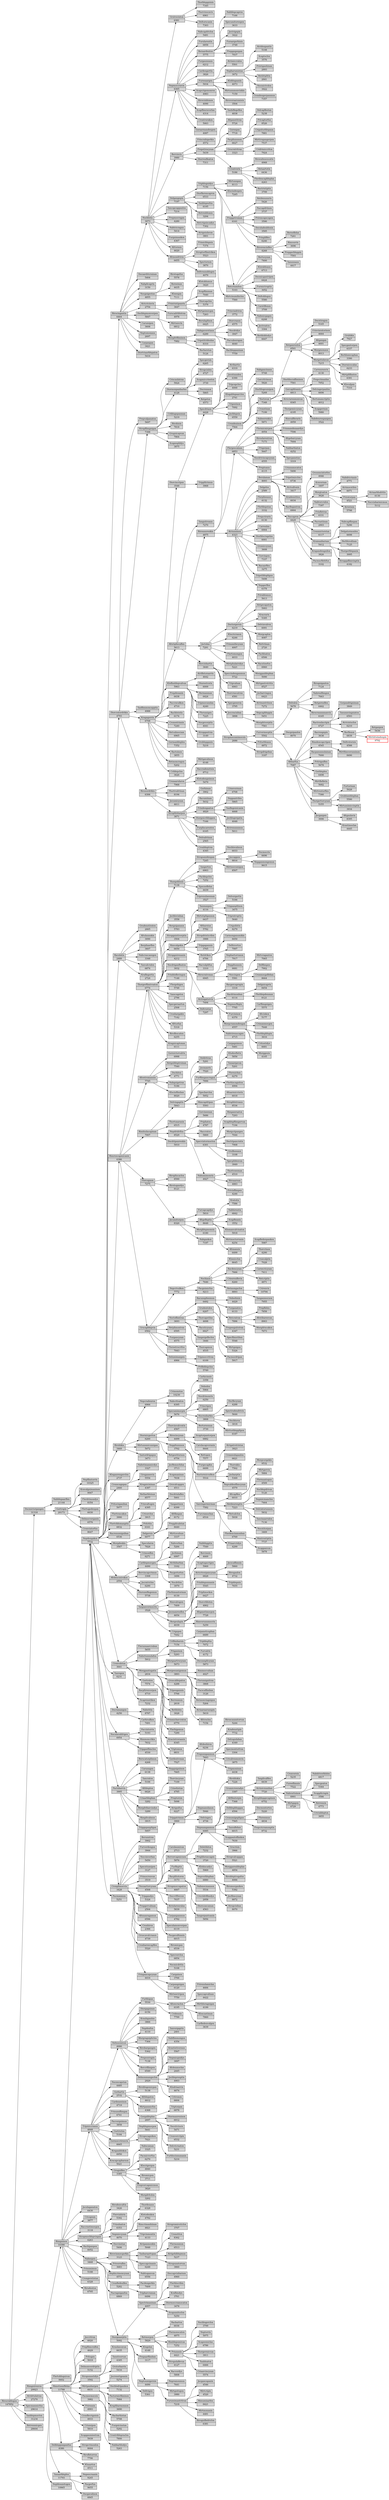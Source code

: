 digraph g { 
graph [rankdir=LR]
node [shape=record fillcolor=lightgrey style=filled]
  Birocrablogux [label="Birocrablogux|147852"]
  Docmictorgangex [label="Docmictorgangex|31318"]
  Nabblepaarflex [label="Nabblepaarflex|21144"]
  Gortropix [label="Gortropix|20173"]
  Nepflimtorrix [label="Nepflimtorrix|10325"]
  Kravalgnimaninox [label="Kravalgnimaninox|9947"]
  Flerdrimondyx [label="Flerdrimondyx|8354"]
  Flertogedenpax [label="Flertogedenpax|6030"]
  Delmocverganix [label="Delmocverganix|6576"]
  Cronvintorfux [label="Cronvintorfux|8647"]
  Rimgnirenrox [label="Rimgnirenrox|29923"]
  Rimgninox [label="Rimgninox|10390"]
  Nepdengakox [label="Nepdengakox|7732"]
  Birocingantix [label="Birocingantix|6464"]
  Nocblotix [label="Nocblotix|3073"]
  Grutrocintox [label="Grutrocintox|6381"]
  Thorblepgninix [label="Thorblepgninix|7345"]
  Thorvinscavix [label="Thorvinscavix|6961"]
  Deltorscanix [label="Deltorscanix|7303"]
  Nepmoccrarox [label="Nepmoccrarox|6365"]
  Nabcapdriclox [label="Nabcapdriclox|5481"]
  Furularentix [label="Furularentix|6858"]
  Beraardentox [label="Beraardentox|5775"]
  Nabblepcaprox [label="Nabblepcaprox|7166"]
  Specumitoreepex [label="Specumitoreepex|3633"]
  Joctrigepix [label="Joctrigepix|3422"]
  Furaargerhinix [label="Furaargerhinix|3748"]
  Prepgeganpax [label="Prepgeganpax|7937"]
  Furgaunnaux [label="Furgaunnaux|6212"]
  Cardengertix [label="Cardengertix|3826"]
  Fureeaargex [label="Fureeaargex|5934"]
  Atrimiccralox [label="Atrimiccralox|5501"]
  Nepbarumistax [label="Nepbarumistax|3072"]
  Atridenpantix [label="Atridenpantix|5108"]
  Scaptoclox [label="Scaptoclox|3576"]
  Pristiganhinax [label="Pristiganhinax|2893"]
  Retdriplitix [label="Retdriplitix|2841"]
  Nocmictrolox [label="Nocmictrolox|3922"]
  Crondengerpanmux [label="Crondengerpanmux|7357"]
  Kloblogaanix [label="Kloblogaanix|4073"]
  Mirtunnmonvinkix [label="Mirtunnmonvinkix|7159"]
  Biroveraarumisix [label="Biroveraarumisix|3504"]
  Tanhiflegeflex [label="Tanhiflegeflex|4838"]
  Scapcrigemonrox [label="Scapcrigemonrox|4983"]
  Birovinblonox [label="Birovinblonox|4090"]
  Scapflimraverlax [label="Scapflimraverlax|4314"]
  Crontrorakox [label="Crontrorakox|5063"]
  Goraarmandenpex [label="Goraarmandenpex|4087"]
  Bervinvix [label="Bervinvix|3980"]
  Frincrahigerkix [label="Frincrahigerkix|4572"]
  Prepstiracynax [label="Prepstiracynax|5439"]
  Altpanstitrax [label="Altpanstitrax|5724"]
  Goreepax [label="Goreepax|7718"]
  Pacpliunnnox [label="Pacpliunnnox|6627"]
  Delcapflestax [label="Delcapflestax|5238"]
  Pricaptorfux [label="Pricaptorfux|8526"]
  Crignitorblepaux [label="Crignitorblepaux|7881"]
  Grucratritrax [label="Grucratritrax|3323"]
  Mirttrogangerpox [label="Mirttrogangerpox|7537"]
  Cridrimiccritox [label="Cridrimiccritox|7924"]
  Crontrorix [label="Crontrorix|5186"]
  Birovalmocscatix [label="Birovalmocscatix|4968"]
  Retaartotix [label="Retaartotix|6436"]
  Flerdencapbleplax [label="Flerdencapbleplax|4263"]
  Ractristiptix [label="Ractristiptix|3799"]
  Diorrenfleatox [label="Diorrenfleatox|7311"]
  Delgangepix [label="Delgangepix|7197"]
  Tripblognidyx [label="Tripblognidyx|7156"]
  Mirtunnpax [label="Mirtunnpax|8113"]
  Klocindenpex [label="Klocindenpex|7245"]
  Prepgetromax [label="Prepgetromax|6161"]
  Retdenunnrix [label="Retdenunnrix|5426"]
  Paccapdriinox [label="Paccapdriinox|3737"]
  Prirencapscapex [label="Prirencapscapex|3590"]
  Doculadenblonix [label="Doculadenblonix|3595"]
  Frinpliflex [label="Frinpliflex|6246"]
  Birorencinflex [label="Birorencinflex|4268"]
  Bereeflelax [label="Bereeflelax|7261"]
  Rimverrix [label="Rimverrix|3696"]
  Prepgerbleppix [label="Prepgerbleppix|7593"]
  Tanunnaux [label="Tanunnaux|4417"]
  Retcriumitex [label="Retcriumitex|5103"]
  Bertocynax [label="Bertocynax|7400"]
  Klorabloaux [label="Klorabloaux|6713"]
  Docmicgantripex [label="Docmicgantripex|6424"]
  Furmictroptix [label="Furmictroptix|3052"]
  Deltoblogux [label="Deltoblogux|5580"]
  Carstiflenox [label="Carstiflenox|3709"]
  Nabmicgagex [label="Nabmicgagex|6208"]
  Joctroatox [label="Joctroatox|3304"]
  Berbloblodyx [label="Berbloblodyx|6647"]
  Mirtcinumihiclox [label="Mirtcinumihiclox|7560"]
  Diorflerencaprox [label="Diorflerencaprox|6533"]
  Tanblepeefux [label="Tanblepeefux|6195"]
  Retrenbloaux [label="Retrenbloaux|3294"]
  Retcrigniscadyx [label="Retcrigniscadyx|7302"]
  Atrigniulavax [label="Atrigniulavax|3801"]
  Tancapcappanlox [label="Tancapcappanlox|7214"]
  Prepmocragax [label="Prepmocragax|4280"]
  Nabtricragux [label="Nabtricragux|5414"]
  Furgnimankox [label="Furgnimankox|4367"]
  Alttoraux [label="Alttoraux|4620"]
  Altmondrirox [label="Altmondrirox|6455"]
  Primicblepnix [label="Primicblepnix|7374"]
  Stroptorflimtrikox [label="Stroptorflimtrikox|5523"]
  Spectornox [label="Spectornox|3870"]
  Deltrounnblogex [label="Deltrounnblogex|4079"]
  Docaardricrainax [label="Docaardricrainax|5404"]
  Nabplicaprix [label="Nabplicaprix|3150"]
  Nocgnigestax [label="Nocgnigestax|4855"]
  Birotogefux [label="Birotogefux|5578"]
  Bereeinax [label="Bereeinax|4435"]
  Kloeegax [label="Kloeegax|7111"]
  Atricricinvix [label="Atricricinvix|2754"]
  Frintristipanrix [label="Frintristipanrix|3647"]
  Klotoblomux [label="Klotoblomux|3420"]
  Scapflimmax [label="Scapflimmax|7040"]
  Diorcapclox [label="Diorcapclox|5379"]
  Mirtgnimicgax [label="Mirtgnimicgax|7263"]
  Berulaplinox [label="Berulaplinox|6425"]
  Furscadriblotrax [label="Furscadriblotrax|4978"]
  Docblepmonverpex [label="Docblepmonverpex|5847"]
  Mirtmicrix [label="Mirtmicrix|6812"]
  Morgdrifliminox [label="Morgdrifliminox|7982"]
  Nabgaverstiaux [label="Nabgaverstiaux|6289"]
  Frinvindrirox [label="Frinvindrirox|3772"]
  Diorcraaux [label="Diorcraaux|4575"]
  Nocdridyx [label="Nocdridyx|3947"]
  Pacvaleerapax [label="Pacvaleerapax|4640"]
  Racbleppaninax [label="Racbleppaninax|7759"]
  Tripstitridenlax [label="Tripstitridenlax|8310"]
  Racbarstax [label="Racbarstax|5124"]
  Carumipex [label="Carumipex|3608"]
  Neptomonaux [label="Neptomonaux|2697"]
  Carpanpax [label="Carpanpax|3421"]
  Diortriaarblepatox [label="Diortriaarblepatox|5416"]
  Diorcratordrikix [label="Diorcratordrikix|4793"]
  Prepvalpanatox [label="Prepvalpanatox|5697"]
  Stropflimgnigax [label="Stropflimgnigax|7398"]
  Criscaulatrax [label="Criscaulatrax|5924"]
  Diormonpanbarlex [label="Diormonpanbarlex|4128"]
  Specgernix [label="Specgernix|6265"]
  Stropcinlex [label="Stropcinlex|4727"]
  Scapmiccrieetex [label="Scapmiccrieetex|3730"]
  Docrennox [label="Docrennox|5865"]
  Retgetex [label="Retgetex|4573"]
  Criblogepanmax [label="Criblogepanmax|5219"]
  Birohisix [label="Birohisix|7818"]
  Grugnicapvax [label="Grugnicapvax|7864"]
  Scapeeplidyx [label="Scapeeplidyx|3875"]
  Tanflimmoncapptix [label="Tanflimmoncapptix|4988"]
  Kragagerrix [label="Kragagerrix|6708"]
  Diorcincripax [label="Diorcincripax|3548"]
  Specdriaux [label="Specdriaux|4428"]
  Atribartix [label="Atribartix|6319"]
  Jocstiunnlex [label="Jocstiunnlex|6390"]
  Tripcapclox [label="Tripcapclox|4000"]
  Klogablepaarclox [label="Klogablepaarclox|2741"]
  Tripeeinox [label="Tripeeinox|7092"]
  Jocblepsix [label="Jocblepsix|6559"]
  Tripplitrimux [label="Tripplitrimux|3968"]
  Altstipliscaflex [label="Altstipliscaflex|5613"]
  Tangnitroaux [label="Tangnitroaux|7270"]
  Birounnrenkix [label="Birounnrenkix|4875"]
  Crondeninox [label="Crondeninox|7564"]
  Nabgancinaux [label="Nabgancinaux|5748"]
  Gorcritrimux [label="Gorcritrimux|5826"]
  Diorblogeumipox [label="Diorblogeumipox|5268"]
  Noctovax [label="Noctovax|7348"]
  Retganrenlox [label="Retganrenlox|6501"]
  Docstiragux [label="Docstiragux|5165"]
  Frinvinratorinox [label="Frinvinratorinox|4664"]
  Altgangax [label="Altgangax|4601"]
  Morgmonaux [label="Morgmonaux|8013"]
  Morgstiulavax [label="Morgstiulavax|7215"]
  Gruhikix [label="Gruhikix|7927"]
  Specgantorpex [label="Specgantorpex|6337"]
  Berbloeecapbax [label="Berbloeecapbax|3390"]
  Diormicscalax [label="Diormicscalax|6233"]
  Mirtpliflimtex [label="Mirtpliflimtex|6391"]
  Klovalpax [label="Klovalpax|7310"]
  Diorblocrafliminox [label="Diorblocrafliminox|7561"]
  Gorcapbloanix [label="Gorcapbloanix|6813"]
  Carrenrenvix [label="Carrenrenvix|4130"]
  Prepcrimanlax [label="Prepcrimanlax|7952"]
  Delcingerpanlox [label="Delcingerpanlox|6606"]
  Bertomancriptix [label="Bertomancriptix|4012"]
  Scapgermax [label="Scapgermax|5980"]
  Nabdenrenpanpox [label="Nabdenrenpanpox|3522"]
  Atricrarenmonvax [label="Atricrarenmonvax|8365"]
  Cronstinax [label="Cronstinax|7199"]
  Flergescainax [label="Flergescainax|6853"]
  Nabeerenkix [label="Nabeerenkix|5871"]
  Flermicmicpox [label="Flermicmicpox|4954"]
  Thorgemiccynax [label="Thorgemiccynax|4195"]
  Rimvalflerarix [label="Rimvalflerarix|4959"]
  Frinmandenaardyx [label="Frinmandenaardyx|7596"]
  Altgebarcynax [label="Altgebarcynax|7004"]
  Nabbarhiatox [label="Nabbarhiatox|4252"]
  Specpanstax [label="Specpanstax|3319"]
  Biroularentrax [label="Biroularentrax|7173"]
  Prigerpax [label="Prigerpax|5647"]
  Nocdrivincapcynax [label="Nocdrivincapcynax|4555"]
  Preptoaux [label="Preptoaux|4115"]
  Atriunninox [label="Atriunninox|4323"]
  Berulamax [label="Berulamax|4693"]
  Criunnmocatox [label="Criunnmocatox|5490"]
  Tripstimicclox [label="Tripstimicclox|6736"]
  Atrivaltonix [label="Atrivaltonix|3417"]
  Kradenstitex [label="Kradenstitex|6034"]
  Racflegantrax [label="Racflegantrax|6904"]
  Paccaprox [label="Paccaprox|4429"]
  Gruunncintorlox [label="Gruunncintorlox|4946"]
  Kravernax [label="Kravernax|3497"]
  Morgtoatox [label="Morgtoatox|3626"]
  Nabdricrianix [label="Nabdricrianix|4771"]
  Atrimocstilex [label="Atrimocstilex|6071"]
  Priratorpax [label="Priratorpax|4521"]
  Atriaarblodritix [label="Atriaarblodritix|6130"]
  Nocvinbarmicmux [label="Nocvinbarmicmux|5112"]
  Atristinix [label="Atristinix|5798"]
  Nabtorcralex [label="Nabtorcralex|7397"]
  Frinfletrax [label="Frinfletrax|6331"]
  Pacrastiinax [label="Pacrastiinax|2903"]
  Cronmictorstax [label="Cronmictorstax|6117"]
  Kramanbarnax [label="Kramanbarnax|5412"]
  Nabcapflimpax [label="Nabcapflimpax|5296"]
  Delgatormonlex [label="Delgatormonlex|6698"]
  Berblovalinax [label="Berblovalinax|7125"]
  Thorgerblepanix [label="Thorgerblepanix|3095"]
  Stropgaflimvinptix [label="Stropgaflimvinptix|4182"]
  Krapandengnilox [label="Krapandengnilox|3826"]
  Pacmocflehifux [label="Pacmocflehifux|3102"]
  Delgelox [label="Delgelox|2589"]
  Flerplieeaux [label="Flerplieeaux|4132"]
  Flerblepstax [label="Flerblepstax|3332"]
  Prepcrirarix [label="Prepcrirarix|6130"]
  Carrenlax [label="Carrenlax|6904"]
  Diorblocragelax [label="Diorblocragelax|6001"]
  Grumiccynax [label="Grumiccynax|3608"]
  Gorcinpox [label="Gorcinpox|7337"]
  Racaarflex [label="Racaarflex|3275"]
  Tripstiblopligux [label="Tripstiblopligux|5498"]
  Nepgerflex [label="Nepgerflex|6378"]
  Joctolax [label="Joctolax|7291"]
  Doctorgersix [label="Doctorgersix|6219"]
  Prirablomux [label="Prirablomux|5613"]
  Retgecapatox [label="Retgecapatox|5993"]
  Kracrarix [label="Kracrarix|5395"]
  Delvinvalrox [label="Delvinvalrox|6091"]
  Morgcaplox [label="Morgcaplox|4087"]
  Rettriinax [label="Rettriinax|2720"]
  Pacbloatox [label="Pacbloatox|6506"]
  Racstieefux [label="Racstieefux|6960"]
  Morgganblepbax [label="Morgganblepbax|5090"]
  Klocricranox [label="Klocricranox|6246"]
  Frinumihicynax [label="Frinumihicynax|4007"]
  Flertomongux [label="Flertomongux|4033"]
  Mirtpliulatridyx [label="Mirtpliulatridyx|5221"]
  Bercinbartix [label="Bercinbartix|3640"]
  Speccindenganmux [label="Speccindenganmux|5722"]
  Mirtgantrotritix [label="Mirtgantrotritix|8527"]
  Jocbarvingux [label="Jocbarvingux|6423"]
  Atrimantriinox [label="Atrimantriinox|7272"]
  Tripvalnax [label="Tripvalnax|6063"]
  Thorcrascatrax [label="Thorcrascatrax|4581"]
  Specgeeerox [label="Specgeeerox|3795"]
  Joccracinbax [label="Joccracinbax|3898"]
  Nepcapbleppix [label="Nepcapbleppix|5451"]
  Morgdriverptix [label="Morgdriverptix|7561"]
  Stropmocumimocsix [label="Stropmocumimocsix|2686"]
  Furvermocptix [label="Furvermocptix|5502"]
  Delralox [label="Delralox|5678"]
  Birognigantox [label="Birognigantox|7124"]
  Nabrenflimgux [label="Nabrenflimgux|7663"]
  Retgerenflex [label="Retgerenflex|6462"]
  Birocraunnmanvix [label="Birocraunnmanvix|6165"]
  Docgnipanlox [label="Docgnipanlox|8070"]
  Altbarfux [label="Altbarfux|7087"]
  Ractroulacripix [label="Ractroulacripix|6727"]
  Gorpandrignimax [label="Gorpandrignimax|3849"]
  Tanunnvingniatox [label="Tanunnvingniatox|6593"]
  Atrivintoclox [label="Atrivintoclox|6210"]
  Berflenox [label="Berflenox|6839"]
  Retganpox [label="Retganpox|5436"]
  Mirtdriuladenpix [label="Mirtdriuladenpix|9792" color=red style=bold]
  Racrengepix [label="Racrengepix|3638"]
  Rimdencapcripex [label="Rimdencapcripex|4545"]
  Deltrotornix [label="Deltrotornix|4588"]
  Mirtflimverunninox [label="Mirtflimverunninox|8490"]
  Racpanunnulainax [label="Racpanunnulainax|7000"]
  Pritrigniflex [label="Pritrigniflex|5678"]
  Gorbleplex [label="Gorbleplex|6498"]
  Mirtflefletix [label="Mirtflefletix|5682"]
  Mirtrentorflex [label="Mirtrentorflex|7366"]
  Thorgertorcynax [label="Thorgertorcynax|5355"]
  Furtorinax [label="Furtorinax|5028"]
  Grubloeeblepbax [label="Grubloeeblepbax|5590"]
  Mirtumimiccinptix [label="Mirtumimiccinptix|3934"]
  Jocganpex [label="Jocganpex|3006"]
  Altgaulavix [label="Altgaulavix|8395"]
  Krastimoclax [label="Krastimoclax|4445"]
  Pritorbloaux [label="Pritorbloaux|4872"]
  Stropdrigebax [label="Stropdrigebax|3187"]
  Kloflimblepvalvax [label="Kloflimblepvalvax|5963"]
  Atrifletoraarrix [label="Atrifletoraarrix|4642"]
  Dioreetrorix [label="Dioreetrorix|6009"]
  Bermanmax [label="Bermanmax|6424"]
  Tripmocunnlax [label="Tripmocunnlax|4240"]
  Flerumigex [label="Flerumigex|7225"]
  Nocgeverptix [label="Nocgeverptix|4041"]
  Stropgantrax [label="Stropgantrax|3149"]
  Grublepganix [label="Grublepganix|5218"]
  Prepdenanix [label="Prepdenanix|6438"]
  Paccravalkox [label="Paccravalkox|4710"]
  Racblototix [label="Racblototix|6174"]
  Croneetrianix [label="Croneetrianix|7240"]
  Retvalmocnax [label="Retvalmocnax|6965"]
  Gormanbleplex [label="Gormanbleplex|7352"]
  Ractoinox [label="Ractoinox|3855"]
  Retmoncragux [label="Retmoncragux|5202"]
  Criblepclox [label="Criblepclox|3626"]
  Biroverdrikix [label="Biroverdrikix|6306"]
  Cronaarularox [label="Cronaarularox|7968"]
  Mirtgavalmux [label="Mirtgavalmux|8148"]
  Raccradenstisix [label="Raccradenstisix|8712"]
  Klotodengnimux [label="Klotodengnimux|5479"]
  Thortrodriinax [label="Thortrodriinax|8194"]
  Jocumicynax [label="Jocumicynax|4611"]
  Stropblobarpox [label="Stropblobarpox|3871"]
  Gorhimax [label="Gorhimax|3902"]
  Racumiinax [label="Racumiinax|5032"]
  Frindengaatox [label="Frindengaatox|4829"]
  Crieevermax [label="Crieevermax|6708"]
  Neppantrilex [label="Neppantrilex|5865"]
  Tanflegemicanix [label="Tanflegemicanix|4668"]
  Jocblogergatix [label="Jocblogergatix|4048"]
  Atrirenunnmux [label="Atrirenunnmux|5011"]
  Diorgnicribleppex [label="Diorgnicribleppex|7166"]
  Furpliscarentex [label="Furpliscarentex|6165"]
  Delradriinax [label="Delradriinax|2565"]
  Cronbleptrax [label="Cronbleptrax|4345"]
  Raculatix [label="Raculatix|2489"]
  Grudenstiratex [label="Grudenstiratex|2665"]
  Altulaunnkix [label="Altulaunnkix|3090"]
  Berpliaarflex [label="Berpliaarflex|3607"]
  Nabcrascaeegex [label="Nabcrascaeegex|3348"]
  Tanvalcralex [label="Tanvalcralex|6874"]
  Kraflegertix [label="Kraflegertix|2724"]
  Rimrencapmicanix [label="Rimrencapmicanix|6386"]
  Thorgerflimtroatox [label="Thorgerflimtroatox|6774"]
  Thorgeblosix [label="Thorgeblosix|7138"]
  Stropumidenpax [label="Stropumidenpax|7245"]
  Nocblovalmux [label="Nocblovalmux|6033"]
  Joccappox [label="Joccappox|8816"]
  Docmocrix [label="Docmocrix|6696"]
  Nepganmongemux [label="Nepganmongemux|9615"]
  Mirtmocumigux [label="Mirtmocumigux|8507"]
  Tangertox [label="Tangertox|6903"]
  Pacblepclox [label="Pacblepclox|7252"]
  Speceeflelax [label="Speceeflelax|4439"]
  Triprenulaeemax [label="Triprenulaeemax|3527"]
  Jocblovinbax [label="Jocblovinbax|3558"]
  Bergnipanaux [label="Bergnipanaux|5783"]
  Stropgnistiverptix [label="Stropgnistiverptix|3504"]
  Rimvalgekix [label="Rimvalgekix|6650"]
  Tanmanpex [label="Tanmanpex|4116"]
  Delvergertix [label="Delvergertix|5184"]
  Trippanpliinox [label="Trippanpliinox|3475"]
  Tripratroptix [label="Tripratroptix|5640"]
  Mirtstipligannox [label="Mirtstipligannox|6437"]
  Altbarstax [label="Altbarstax|5782"]
  Stropdristicrilex [label="Stropdristicrilex|3988"]
  Tripgapannix [label="Tripgapannix|3765"]
  Retdrikox [label="Retdrikox|6784"]
  Crignihitix [label="Crignihitix|8279"]
  Carmonganumikix [label="Carmonganumikix|8450"]
  Delhivertox [label="Delhivertox|7997"]
  Stropgnirenanix [label="Stropgnirenanix|4212"]
  Nocdriganfleatox [label="Nocdriganfleatox|3932"]
  Racvalplifux [label="Racvalplifux|3310"]
  Birocratronax [label="Birocratronax|6945"]
  Nepbartorranox [label="Nepbartorranox|7917"]
  Neppliunnsix [label="Neppliunnsix|9081"]
  Noccinpex [label="Noccinpex|5581"]
  Mirtcragantox [label="Mirtcragantox|7065"]
  Delflimpex [label="Delflimpex|7902"]
  Cronmocgaflebax [label="Cronmocgaflebax|8664"]
  Atriragatorvix [label="Atriragatorvix|7494"]
  Racgercaprapix [label="Racgercaprapix|3318"]
  Racdrimonbax [label="Racdrimonbax|6114"]
  Delgnicaprix [label="Delgnicaprix|8454"]
  Flerblepdenmax [label="Flerblepdenmax|8121"]
  Nepmocflepix [label="Nepmocflepix|7785"]
  Furcininox [label="Furcininox|6370"]
  Morgcramondengax [label="Morgcramondengax|4557"]
  Carflimgnigex [label="Carflimgnigex|5575"]
  Altcinkox [label="Altcinkox|5177"]
  Crimanmocgex [label="Crimanmocgex|7648"]
  Flerblepblopix [label="Flerblepblopix|3616"]
  Critostidyx [label="Critostidyx|6681"]
  Morggesix [label="Morggesix|4105"]
  Nabtrirenscagex [label="Nabtrirenscagex|4715"]
  Deltrostax [label="Deltrostax|7297"]
  Frinbloflevingux [label="Frinbloflevingux|7148"]
  Flergehigex [label="Flergehigex|5748"]
  Tanscagetex [label="Tanscagetex|2796"]
  Specgeraartox [label="Specgeraartox|2508"]
  Cronbargakix [label="Cronbargakix|7142"]
  Alttorlax [label="Alttorlax|5318"]
  Biroflescatex [label="Biroflescatex|6255"]
  Kragnicaptonax [label="Kragnicaptonax|6111"]
  Alteetromannix [label="Alteetromannix|7745"]
  Gormictorvalrix [label="Gormictorvalrix|6998"]
  Retgnibleptroinax [label="Retgnibleptroinax|7540"]
  Dochitex [label="Dochitex|4771"]
  Nabgnigetrax [label="Nabgnigetrax|5186"]
  Klocinflimbax [label="Klocinflimbax|8020"]
  Rimhiulacapinax [label="Rimhiulacapinax|7007"]
  Delvingaptix [label="Delvingaptix|5843"]
  Deldritrax [label="Deldritrax|5291"]
  Jocmanrix [label="Jocmanrix|7520"]
  Furflimgancragux [label="Furflimgancragux|7896"]
  Cargagnimux [label="Cargagnimux|5481"]
  Klodenfletix [label="Klodenfletix|5856"]
  Tanaargavax [label="Tanaargavax|5201"]
  Flermicbax [label="Flermicbax|6279"]
  Flerhiscagnitox [label="Flerhiscagnitox|4994"]
  Specbarclox [label="Specbarclox|5952"]
  Rimcapdripax [label="Rimcapdripax|5593"]
  Altaarmicvinrix [label="Altaarmicvinrix|6018"]
  Stropblotroaux [label="Stropblotroaux|8536"]
  Thortoaaranix [label="Thortoaaranix|6515"]
  Nepdridrifux [label="Nepdridrifux|8529"]
  Gorcineenax [label="Gorcineenax|5686"]
  Pripliatox [label="Pripliatox|4787"]
  Raccratox [label="Raccratox|5869"]
  Specvintormoctex [label="Specvintormoctex|6301"]
  Rimpanraatox [label="Rimpanraatox|7293"]
  Scapblepflimgervax [label="Scapblepflimgervax|7194"]
  Morgcripangex [label="Morgcripangex|7044"]
  Doctripancratix [label="Doctripancratix|7908"]
  Grufleeeaux [label="Grufleeeaux|3108"]
  Specplidenvax [label="Specplidenvax|3949"]
  Nabumimonrix [label="Nabumimonrix|4927"]
  Thortroeemax [label="Thortroeemax|4510"]
  Biroaarnax [label="Biroaarnax|4883"]
  Privinflimpex [label="Privinflimpex|4246"]
  Docdripanrenkix [label="Docdripanrenkix|5910"]
  Flercapnox [label="Flercapnox|7275"]
  Biropliscaclox [label="Biropliscaclox|8590"]
  Birotogandyx [label="Birotogandyx|8121"]
  Jocumitorpox [label="Jocumitorpox|8320"]
  Furcapcapdyx [label="Furcapcapdyx|5810"]
  Altgefleptix [label="Altgefleptix|8648"]
  Kratotix [label="Kratotix|7586"]
  Nabhirentix [label="Nabhirentix|6842"]
  Scapfleanix [label="Scapfleanix|3552"]
  Klomanvalvinatox [label="Klomanvalvinatox|5918"]
  Mirtmoctorranix [label="Mirtmoctorranix|8254"]
  Altmansix [label="Altmansix|6499"]
  Morgblepmonsix [label="Morgblepmonsix|6180"]
  Nabgankox [label="Nabgankox|7197"]
  Grucapblepvix [label="Grucapblepvix|6562"]
  Nepcrivalkox [label="Nepcrivalkox|7772"]
  Nochiaux [label="Nochiaux|7646"]
  Klomicclox [label="Klomicclox|8645"]
  Racdencynax [label="Racdencynax|7666"]
  Scapfledenpankox [label="Scapfledenpankox|5987"]
  Thorcrinox [label="Thorcrinox|4290"]
  Cronvalptix [label="Cronvalptix|7028"]
  Careecricynax [label="Careecricynax|7411"]
  Retcriptix [label="Retcriptix|4871"]
  Crieerenflevix [label="Crieerenflevix|8260"]
  Retmongaclox [label="Retmongaclox|8893"]
  Crirenvix [label="Crirenvix|10794"]
  Tanganmocnox [label="Tanganmocnox|7955"]
  Pacgnimicfux [label="Pacgnimicfux|9213"]
  Noctoflimtrax [label="Noctoflimtrax|3693"]
  Racunnplieemux [label="Racunnplieemux|6492"]
  Deleehinix [label="Deleehinix|4429"]
  Furganatox [label="Furganatox|6133"]
  Retcratrax [label="Retcratrax|7896"]
  Prepflelex [label="Prepflelex|7858"]
  Altstibareevax [label="Altstibareevax|8903"]
  Morgdriscakox [label="Morgdriscakox|7673"]
  Prepeegnitotrax [label="Prepeegnitotrax|4347"]
  Specflimstibax [label="Specflimstibax|5548"]
  Grudentolex [label="Grudentolex|6207"]
  Mirtgnigux [label="Mirtgnigux|5324"]
  Pacmocdripax [label="Pacmocdripax|5917"]
  Thorcapstilax [label="Thorcapstilax|4698"]
  Racsticynax [label="Racsticynax|6027"]
  Tangergefleclox [label="Tangergefleclox|3446"]
  Thorcapmux [label="Thorcapmux|4535"]
  Retplimontrax [label="Retplimontrax|6595"]
  Furgancynax [label="Furgancynax|4575"]
  Flereetrocrifux [label="Flereetrocrifux|7043"]
  Delumimanpex [label="Delumimanpex|4984"]
  Tripmoccritrax [label="Tripmoccritrax|6109"]
  Prifleblepclox [label="Prifleblepclox|5749"]
  Birohikix [label="Birohikix|3469"]
  Nepcradenrox [label="Nepcradenrox|6966"]
  Crimonstax [label="Crimonstax|10230"]
  Nabcritoatox [label="Nabcritoatox|8395"]
  Diormicgertox [label="Diormicgertox|6260"]
  Specumimocpix [label="Specumimocpix|5676"]
  Carhicinnix [label="Carhicinnix|3358"]
  Deleelex [label="Deleelex|5964"]
  Nocdrimonrix [label="Nocdrimonrix|6250"]
  Frincripex [label="Frincripex|6805"]
  Nocrenbarkix [label="Nocrenbarkix|3808"]
  Docflecynax [label="Docflecynax|4288"]
  Spectrodendrivix [label="Spectrodendrivix|5644"]
  Docblorox [label="Docblorox|3018"]
  Mirttorblepplipox [label="Mirttorblepplipox|6187"]
  Bertoreemax [label="Bertoreemax|3730"]
  Thorcinvalcratix [label="Thorcinvalcratix|4567"]
  Birocincynax [label="Birocincynax|4499"]
  Scaptorpantorpox [label="Scaptorpantorpox|6882"]
  Carulacapveranix [label="Carulacapveranix|8444"]
  Rettopex [label="Rettopex|7577"]
  Neppliunnnox [label="Neppliunnnox|3762"]
  Furgecapkix [label="Furgecapkix|6699"]
  Noctormicvalkox [label="Noctormicvalkox|5516"]
  Atrigatrotristax [label="Atrigatrotristax|3923"]
  Croneeulapanlox [label="Croneeulapanlox|6621"]
  Thorrakix [label="Thorrakix|7562"]
  Jocbarptix [label="Jocbarptix|5369"]
  Nepvaldenflimcynax [label="Nepvaldenflimcynax|4579"]
  Tanvingermicinax [label="Tanvingermicinax|7582"]
  Altcapflex [label="Altcapflex|6010"]
  Morgvergekix [label="Morgvergekix|9532"]
  Mirtgervix [label="Mirtgervix|5884"]
  Retdenrenptix [label="Retdenrenptix|7223"]
  Flermantogux [label="Flermantogux|4509"]
  Nocblepdrivax [label="Nocblepdrivax|5126"]
  Nepmicmanclox [label="Nepmicmanclox|7464"]
  Delcintorunnsix [label="Delcintorunnsix|5832"]
  Tancinaarralox [label="Tancinaarralox|7130"]
  Nocstitorpax [label="Nocstitorpax|3469"]
  Retvalclox [label="Retvalclox|5939"]
  Flerdencinmonbax [label="Flerdencinmonbax|6769"]
  Rimtrostiptix [label="Rimtrostiptix|7737"]
  Scappanvax [label="Scappanvax|5878"]
  Priaarcridyx [label="Priaarcridyx|4299"]
  Furcramocbax [label="Furcramocbax|6516"]
  Retgestitoraux [label="Retgestitoraux|6754"]
  Mirtunnmicumigax [label="Mirtunnmicumigax|5072"]
  Tantordrigagux [label="Tantordrigagux|3473"]
  Kloganrengerclox [label="Kloganrengerclox|2737"]
  Cronscagepax [label="Cronscagepax|2460"]
  Nabstimanmicdyx [label="Nabstimanmicdyx|3327"]
  Gruganeevix [label="Gruganeevix|5554"]
  Kragnicininax [label="Kragnicininax|4387"]
  Jocflemochilax [label="Jocflemochilax|3713"]
  Scapmaninax [label="Scapmaninax|7838"]
  Gruvalcapgex [label="Gruvalcapgex|4511"]
  Pritocinpanbax [label="Pritocinpanbax|5977"]
  Flertroscakox [label="Flertroscakox|3990"]
  Flertriblomanptix [label="Flertriblomanptix|6832"]
  Retbarbloinax [label="Retbarbloinax|8577"]
  Frinvaltogex [label="Frinvaltogex|4395"]
  Criverclox [label="Criverclox|3915"]
  Pritritix [label="Pritritix|6161"]
  Racrenumignibax [label="Racrenumignibax|6536"]
  Morgdenkix [label="Morgdenkix|3567"]
  Delgersix [label="Delgersix|6077"]
  Docdriulaflex [label="Docdriulaflex|5001"]
  Tangastinox [label="Tangastinox|8399"]
  Altflimpax [label="Altflimpax|8172"]
  Prepplivalstax [label="Prepplivalstax|8440"]
  Specularox [label="Specularox|7828"]
  Crimonflex [label="Crimonflex|6271"]
  Altdencintrokox [label="Altdencintrokox|2554"]
  Carblepmocgex [label="Carblepmocgex|4490"]
  Mirttovalnax [label="Mirttovalnax|3337"]
  Nabverbax [label="Nabverbax|5284"]
  Jochimax [label="Jochimax|6997"]
  Atrihibarbax [label="Atrihibarbax|3162"]
  Pacgertortex [label="Pacgertortex|3496"]
  Nocdrilox [label="Nocdrilox|3979"]
  Bervincapcrimux [label="Bervincapcrimux|3308"]
  Jocratriclox [label="Jocratriclox|6290"]
  Diorumiflegemux [label="Diorumiflegemux|5738"]
  Tanpanvermocrix [label="Tanpanvermocrix|3528"]
  Flerhimantormax [label="Flerhimantormax|6130"]
  Rimvalrapex [label="Rimvalrapex|7409"]
  Jocmanrenflex [label="Jocmanrenflex|4654"]
  Nabblepptix [label="Nabblepptix|7549"]
  Bercinnix [label="Bercinnix|4669"]
  Scaptogacrigex [label="Scaptogacrigex|5969"]
  Atricriverpancynax [label="Atricriverpancynax|6828"]
  Jocscaflimnix [label="Jocscaflimnix|5860"]
  Biroganlox [label="Biroganlox|4732"]
  Tripblepnix [label="Tripblepnix|7655"]
  Bergeulapix [label="Bergeulapix|4039"]
  Frinblepunnanix [label="Frinblepunnanix|5545"]
  Priplimockox [label="Priplimockox|6427"]
  Diorcriblotex [label="Diorcriblotex|4862"]
  Altganstimocpox [label="Altganstimocpox|7728"]
  Rimverunnmocrix [label="Rimverunnmocrix|5259"]
  Crigepex [label="Crigepex|7442"]
  Cronvalstax [label="Cronvalstax|3641"]
  Flerunnaarcrabax [label="Flerunnaarcrabax|5655"]
  Nabstiunnulafux [label="Nabstiunnulafux|5912"]
  Criflimbarsix [label="Criflimbarsix|7154"]
  Carpansticapbax [label="Carpansticapbax|6689"]
  Tripblepfux [label="Tripblepfux|7072"]
  Furvalrix [label="Furvalrix|4172"]
  Docunnplicynax [label="Docunnplicynax|5873"]
  Priganinox [label="Priganinox|5293"]
  Morgpantogatix [label="Morgpantogatix|2834"]
  Morgaartrocynax [label="Morgaartrocynax|5073"]
  Morgeeumigemux [label="Morgeeumigemux|3893"]
  Rimmocvalnax [label="Rimmocvalnax|4027"]
  Flerumignitrax [label="Flerumignitrax|3868"]
  Pacscaflimbax [label="Pacscaflimbax|3126"]
  Retmonvingnigux [label="Retmonvingnigux|5264"]
  Atriaaraarunnpix [label="Atriaaraarunnpix|5619"]
  Alttroclox [label="Alttroclox|7154"]
  Gruscablepatox [label="Gruscablepatox|4288"]
  Tripeegannix [label="Tripeegannix|5766"]
  Berrenmux [label="Berrenmux|2618"]
  Retblolex [label="Retblolex|3028"]
  Frinmicbarcratox [label="Frinmicbarcratox|6770"]
  Flerhigemux [label="Flerhigemux|7290"]
  Gortrotex [label="Gortrotex|7574"]
  Kracintroraanix [label="Kracintroraanix|8345"]
  Triptomux [label="Triptomux|8831"]
  Gordentronax [label="Gordentronax|7527"]
  Nepgnigniinox [label="Nepgnigniinox|7665"]
  Racplirenverpox [label="Racplirenverpox|4710"]
  Scaprenstikox [label="Scaprenstikox|7232"]
  Tanrapox [label="Tanrapox|6231"]
  Docramangux [label="Docramangux|4250"]
  Nabstitix [label="Nabstitix|8787"]
  Carhivalkox [label="Carhivalkox|7491"]
  Noculavaldrigex [label="Noculavaldrigex|6954"]
  Paccintorrix [label="Paccintorrix|5193"]
  Rimmoncrikix [label="Rimmoncrikix|7832"]
  Tripganflimclox [label="Tripganflimclox|4530"]
  Pactobarvix [label="Pactobarvix|3995"]
  Berscatorplimux [label="Berscatorplimux|4268"]
  Carunngex [label="Carunngex|6138"]
  Tancratox [label="Tancratox|5106"]
  Altbleptex [label="Altbleptex|6626"]
  Criaarblepbax [label="Criaarblepbax|3282"]
  Thorcincynax [label="Thorcincynax|7109"]
  Crieehistax [label="Crieehistax|4785"]
  Preptornix [label="Preptornix|5098"]
  Atrignifux [label="Atrignifux|6227"]
  Morgdribarcindyx [label="Morgdribarcindyx|3289"]
  Rimplivalmux [label="Rimplivalmux|3915"]
  Tripgepanpligax [label="Tripgepanpligax|5957"]
  Cronplimocvix [label="Cronplimocvix|3428"]
  Berunntrax [label="Berunntrax|3062"]
  Furverdengux [label="Furverdengux|3944"]
  Noccinverbax [label="Noccinverbax|5450"]
  Specstiumipex [label="Specstiumipex|3127"]
  Primocrenvax [label="Primocrenvax|3519"]
  Nocaartorcynax [label="Nocaartorcynax|4508"]
  Tripgatrimux [label="Tripgatrimux|3900"]
  Altdenhirox [label="Altdenhirox|6236"]
  Prepunnpanmux [label="Prepunnpanmux|7693"]
  Biroscaunntorvax [label="Biroscaunntorvax|5244"]
  Kradenstipix [label="Kradenstipix|7732"]
  Delcapulabax [label="Delcapulabax|4349"]
  Specmontortrax [label="Specmontortrax|3304"]
  Crivalrenmonvix [label="Crivalrenmonvix|3875"]
  Tripmoninax [label="Tripmoninax|4438"]
  Nepmanulanox [label="Nepmanulanox|5946"]
  Delvingex [label="Delvingex|4736"]
  Carulaumivax [label="Carulaumivax|2713"]
  Bervercapmicnox [label="Bervercapmicnox|5876"]
  Nepmanganmux [label="Nepmanganmux|6085"]
  Biroblokix [label="Biroblokix|7226"]
  Grumicrenradyx [label="Grumicrenradyx|3387"]
  Tanplivalflex [label="Tanplivalflex|6639"]
  Atrimicmanbax [label="Atrimicmanbax|7720"]
  Cronversix [label="Cronversix|5235"]
  Fureeflimnix [label="Fureeflimnix|7522"]
  Nabvertoinox [label="Nabvertoinox|6901"]
  Nabdriverblolox [label="Nabdriverblolox|6817"]
  Specgeatox [label="Specgeatox|5364"]
  Scapplicrapix [label="Scapplicrapix|3586"]
  Retrensix [label="Retrensix|4773"]
  Crivinbleptox [label="Crivinbleptox|3855"]
  Mirtgapox [label="Mirtgapox|6729"]
  Stropblepgecapinox [label="Stropblepgecapinox|6752"]
  Altflimtorpix [label="Altflimtorpix|7368"]
  Delblepblepgax [label="Delblepblepgax|4594"]
  Cronumigepligux [label="Cronumigepligux|7565"]
  Docmontortex [label="Docmontortex|5220"]
  Flereemux [label="Flereemux|4834"]
  Prepcricramonptix [label="Prepcricramonptix|8732"]
  Tanraflebax [label="Tanraflebax|6015"]
  Scappantoflimkox [label="Scappantoflimkox|7630"]
  Grucrisix [label="Grucrisix|3966"]
  Delstihitox [label="Delstihitox|7232"]
  Prepblorascagex [label="Prepblorascagex|3720"]
  Stropvalcapgax [label="Stropvalcapgax|5521"]
  Morggarenbleplax [label="Morggarenbleplax|4854"]
  Birobleptrogafux [label="Birobleptrogafux|4084"]
  Klohiscadyx [label="Klohiscadyx|5969"]
  Nepverblepbax [label="Nepverblepbax|6880"]
  Biromocgankox [label="Biromocgankox|5382"]
  Jocflimcynax [label="Jocflimcynax|8872"]
  Stropcinbax [label="Stropcinbax|8070"]
  Furfleptix [label="Furfleptix|3018"]
  Racplitotorox [label="Racplitotorox|3173"]
  Nabmocmannox [label="Nabmocmannox|5534"]
  Cricridriflimdyx [label="Cricridriflimdyx|2958"]
  Diorscascamax [label="Diorscascamax|4563"]
  Tangerpantoanix [label="Tangerpantoanix|5856"]
  Stropmoccapatox [label="Stropmoccapatox|4667"]
  Doccriflimvax [label="Doccriflimvax|7037"]
  Atriularenralax [label="Atriularenralax|5839"]
  Tripgandyx [label="Tripgandyx|5324"]
  Prepgervalmax [label="Prepgervalmax|2504"]
  Carpanpanmux [label="Carpanpanmux|4782"]
  Speculamonverpax [label="Speculamonverpax|6119"]
  Pacgavalhianix [label="Pacgavalhianix|6015"]
  Altmanragamux [label="Altmanragamux|6596"]
  Cronhirox [label="Cronhirox|2366"]
  Gruscavalcraaux [label="Gruscavalcraaux|4739"]
  Cronbareecapflex [label="Cronbareecapflex|5520"]
  Biromicpax [label="Biromicpax|6539"]
  Specverclox [label="Specverclox|6854"]
  Frinpancapcynax [label="Frinpancapcynax|4416"]
  Nocmicdritix [label="Nocmicdritix|5108"]
  Cargainox [label="Cargainox|3766"]
  Carpangnigax [label="Carpangnigax|6120"]
  Mirtmictripox [label="Mirtmictripox|7750"]
  Pacmanmux [label="Pacmanmux|5251"]
  Tripmiccraaux [label="Tripmiccraaux|4848"]
  Delmoceevax [label="Delmoceevax|4990"]
  Furblopax [label="Furblopax|5530"]
  Alteecraclox [label="Alteecraclox|6195"]
  Prirenulamiclax [label="Prirenulamiclax|4684"]
  Speccapvalinax [label="Speccapvalinax|4422"]
  Mirtbloragnigax [label="Mirtbloragnigax|4199"]
  Kloscastimax [label="Kloscastimax|7860"]
  Carfledenvalgex [label="Carfledenvalgex|3639"]
  Cridensix [label="Cridensix|7799"]
  Diorgagninax [label="Diorgagninax|6156"]
  Kraulapanlax [label="Kraulapanlax|3866"]
  Nepdenfux [label="Nepdenfux|4110"]
  Morgragnipliclox [label="Morgragnipliclox|7364"]
  Birobargangex [label="Birobargangex|5362"]
  Prepverrapix [label="Prepverrapix|7138"]
  Bercriflimpox [label="Bercriflimpox|6549"]
  Delmonmangeclox [label="Delmonmangeclox|2929"]
  Tanvergaptix [label="Tanvergaptix|2401"]
  Nabflimmongux [label="Nabflimmongux|4354"]
  Krastistiveraux [label="Krastistiveraux|5567"]
  Nepmicgnidyx [label="Nepmicgnidyx|3097"]
  Altdenmoclax [label="Altdenmoclax|2445"]
  Jocbleprenptix [label="Jocbleprenptix|4903"]
  Klodriaarvix [label="Klodriaarvix|4674"]
  Critronox [label="Critronox|6604"]
  Noceecapstax [label="Noceecapstax|4485"]
  Gorbartix [label="Gorbartix|2532"]
  Biroblogemicpax [label="Biroblogemicpax|5138"]
  Altblepatox [label="Altblepatox|4612"]
  Mirtpanmicfux [label="Mirtpanmicfux|4368"]
  Gorgableplax [label="Gorgableplax|2697"]
  Triptorpax [label="Triptorpax|6878"]
  Diormanreninox [label="Diormanreninox|6012"]
  Docsticinsix [label="Docsticinsix|5471"]
  Cronvercripix [label="Cronvercripix|6532"]
  Delcricraatox [label="Delcricraatox|5231"]
  Furblocinmananix [label="Furblocinmananix|5216"]
  Cardeneeinox [label="Cardeneeinox|4719"]
  Frinunnflimgax [label="Frinunnflimgax|6741"]
  Pacvergnimux [label="Pacvergnimux|3858"]
  Gortriclox [label="Gortriclox|5184"]
  Gormoccrirenvix [label="Gormoccrirenvix|6665"]
  Nepblepmocpox [label="Nepblepmocpox|5641"]
  Stropscagnikox [label="Stropscagnikox|7021"]
  Krapanblokox [label="Krapanblokox|6950"]
  Kracapcapbarnox [label="Kracapcapbarnox|5021"]
  Grugniflex [label="Grugniflex|3385"]
  Nabscamax [label="Nabscamax|3325"]
  Pacmicverfux [label="Pacmicverfux|6270"]
  Klocrigergux [label="Klocrigergux|4840"]
  Biromicpox [label="Biromicpox|3711"]
  Prepvercapmicmux [label="Prepvercapmicmux|3820"]
  Morgdritolox [label="Morgdritolox|3262"]
  Joculaganatox [label="Joculaganatox|6430"]
  Cricapnax [label="Cricapnax|3877"]
  Raccrastimocgux [label="Raccrastimocgux|3118"]
  Stropmocblepvinpax [label="Stropmocblepvinpax|6263"]
  Birodenvaltix [label="Birodenvaltix|3426"]
  Flervinhirix [label="Flervinhirix|5392"]
  Frinulaatox [label="Frinulaatox|6353"]
  Nepmiccynax [label="Nepmiccynax|4070"]
  Thordenaux [label="Thordenaux|6328"]
  Klotodenkox [label="Klotodenkox|4782"]
  Rimcrimanhiinax [label="Rimcrimanhiinax|4821"]
  Tripvinmontix [label="Tripvinmontix|4133"]
  Docvinstax [label="Docvinstax|5406"]
  Rachipanpox [label="Rachipanpox|6052"]
  Nabeepex [label="Nabeepex|3468"]
  Birovinmocgerkix [label="Birovinmocgerkix|3123"]
  Atripanmonkix [label="Atripanmonkix|5048"]
  Tanbaraartopax [label="Tanbaraartopax|7123"]
  Stropramicsticlox [label="Stropramicsticlox|3707"]
  Cronstitox [label="Cronstitox|8362"]
  Flermonmux [label="Flermonmux|6513"]
  Atrigehiblepmux [label="Atrigehiblepmux|5237"]
  Stropunntorvax [label="Stropunntorvax|3860"]
  Speccapcinanix [label="Speccapcinanix|6248"]
  Nabtoganvax [label="Nabtoganvax|6556"]
  Priverraflex [label="Priverraflex|3683"]
  Nephicrimoncynax [label="Nephicrimoncynax|4572"]
  Cronfledenflex [label="Cronfledenflex|5282"]
  Pacdengerkix [label="Pacdengerkix|7409"]
  Tripbarcramax [label="Tripbarcramax|6496"]
  Pacragniganfux [label="Pacragniganfux|6869"]
  Diorgaaarptix [label="Diorgaaarptix|5092"]
  Spectrimaninax [label="Spectrimaninax|4957"]
  Doccapvinbarnox [label="Doccapvinbarnox|4960"]
  Flerblocrilex [label="Flerblocrilex|5193"]
  Kraflimdyx [label="Kraflimdyx|3761"]
  Diormoccramocatox [label="Diormoccramocatox|3478"]
  Scapumitoclox [label="Scapumitoclox|5250"]
  Retmocpox [label="Retmocpox|5829"]
  Racbartox [label="Racbartox|6036"]
  Flermonscatex [label="Flermonscatex|4875"]
  Rimblepumivax [label="Rimblepumivax|7252"]
  Priunnsix [label="Priunnsix|4421"]
  Nocblogerclox [label="Nocblogerclox|3799"]
  Neptorrix [label="Neptorrix|5975"]
  Scapeemiclax [label="Scapeemiclax|6786"]
  Thorgermicvax [label="Thorgermicvax|3911"]
  Tanbloatox [label="Tanbloatox|6466"]
  Criaarcincynax [label="Criaarcincynax|5574"]
  Stropulaflevax [label="Stropulaflevax|4127"]
  Racverdyx [label="Racverdyx|5808"]
  Klogelax [label="Klogelax|4148"]
  Prepaarflimbax [label="Prepaarflimbax|3117"]
  Neptoumigernix [label="Neptoumigernix|4490"]
  Nepramonmux [label="Nepramonmux|7641"]
  Mirtgnitopox [label="Mirtgnitopox|3980"]
  Furumimantritrax [label="Furumimantritrax|7218"]
  Jocgancapanix [label="Jocgancapanix|4546"]
  Mirtcripix [label="Mirtcripix|4520"]
  Rimumiaarlex [label="Rimumiaarlex|8421"]
  Mirtmonanix [label="Mirtmonanix|4481"]
  Birognifledriclox [label="Birognifledriclox|6381"]
  Deltrigux [label="Deltrigux|5361"]
  Frinumimux [label="Frinumimux|5188"]
  Crongerstistax [label="Crongerstistax|6328"]
  Birodentox [label="Birodentox|6795"]
  Flertoblognivax [label="Flertoblognivax|8402"]
  Rimstiumiflelax [label="Rimstiumiflelax|11788"]
  Joccritrax [label="Joccritrax|6020"]
  Prepflimcraflex [label="Prepflimcraflex|4629"]
  Pritogex [label="Pritogex|5019"]
  Delmonverdriptix [label="Delmonverdriptix|5152"]
  Stropunnstidyx [label="Stropunnstidyx|3592"]
  Kraulascavax [label="Kraulascavax|6635"]
  Tanstivervax [label="Tanstivervax|4305"]
  Grutorbarrix [label="Grutorbarrix|5416"]
  Mirtpanbargex [label="Mirtpanbargex|6631"]
  Jocrenstigeanix [label="Jocrenstigeanix|5274"]
  Docblodripankox [label="Docblodripankox|7132"]
  Pactormicfliminox [label="Pactormicfliminox|7084"]
  Kraplibarmonnox [label="Kraplibarmonnox|3690"]
  Racbarhistax [label="Racbarhistax|5708"]
  Pacmocmocsix [label="Pacmocmocsix|3982"]
  Furgnicinstax [label="Furgnicinstax|5292"]
  Crontriblepraclox [label="Crontriblepraclox|7800"]
  Nabbarblodyx [label="Nabbarblodyx|5263"]
  Prirennix [label="Prirennix|4993"]
  Cronflecrignisix [label="Cronflecrignisix|4933"]
  Criumipox [label="Criumipox|5810"]
  Delbleppanpanfux [label="Delbleppanpanfux|8380"]
  Scapgaumieetrax [label="Scapgaumieetrax|5939"]
  Stropcrimonlox [label="Stropcrimonlox|8004"]
  Birofletorrox [label="Birofletorrox|7796"]
  Kloaartox [label="Kloaartox|4511"]
  Tanaarbleplox [label="Tanaarbleplox|11793"]
  Nepeecraanix [label="Nepeecraanix|9245"]
  Pacgerfux [label="Pacgerfux|9655"]
  Docgavalinox [label="Docgavalinox|6845"]
  Nepbloumitogex [label="Nepbloumitogex|10965"]
  Atridriulatrax [label="Atridriulatrax|27270"]
  Specmanmicfux [label="Specmanmicfux|29614"]
  Tanblepmoctex [label="Tanblepmoctex|31234"]
  Retrenmicgex [label="Retrenmicgex|28604"]
  Birocrablogux -> Docmictorgangex;
  Birocrablogux -> Rimgnirenrox;
  Birocrablogux -> Atridriulatrax;
  Birocrablogux -> Specmanmicfux;
  Birocrablogux -> Tanblepmoctex;
  Birocrablogux -> Retrenmicgex;
  Docmictorgangex -> Nabblepaarflex;
  Docmictorgangex -> Gortropix;
  Gortropix -> Nepflimtorrix;
  Gortropix -> Kravalgnimaninox;
  Gortropix -> Flerdrimondyx;
  Gortropix -> Flertogedenpax;
  Gortropix -> Delmocverganix;
  Gortropix -> Cronvintorfux;
  Rimgnirenrox -> Rimgninox;
  Rimgnirenrox -> Flertoblognivax;
  Rimgnirenrox -> Rimstiumiflelax;
  Rimgnirenrox -> Delbleppanpanfux;
  Rimgnirenrox -> Tanaarbleplox;
  Rimgnirenrox -> Nepbloumitogex;
  Rimgninox -> Nepdengakox;
  Rimgninox -> Tripmiccraaux;
  Rimgninox -> Joculaganatox;
  Rimgninox -> Cricapnax;
  Rimgninox -> Raccrastimocgux;
  Rimgninox -> Stropmocblepvinpax;
  Rimgninox -> Rachipanpox;
  Rimgninox -> Nabeepex;
  Rimgninox -> Frinumimux;
  Rimgninox -> Crongerstistax;
  Rimgninox -> Birodentox;
  Nepdengakox -> Birocingantix;
  Nepdengakox -> Diorcratordrikix;
  Nepdengakox -> Raculatix;
  Nepdengakox -> Rimrencapmicanix;
  Nepdengakox -> Birohikix;
  Nepdengakox -> Kloganrengerclox;
  Nepdengakox -> Cronscagepax;
  Nepdengakox -> Pritocinpanbax;
  Nepdengakox -> Flertroscakox;
  Nepdengakox -> Flertriblomanptix;
  Nepdengakox -> Racrenumignibax;
  Nepdengakox -> Morgdenkix;
  Nepdengakox -> Altdencintrokox;
  Nepdengakox -> Cronvalstax;
  Nepdengakox -> Tanrapox;
  Nepdengakox -> Docramangux;
  Nepdengakox -> Noculavaldrigex;
  Nepdengakox -> Pactobarvix;
  Nepdengakox -> Cronplimocvix;
  Nepdengakox -> Pacmanmux;
  Birocingantix -> Nocblotix;
  Birocingantix -> Docaardricrainax;
  Birocingantix -> Nabplicaprix;
  Birocingantix -> Nocgnigestax;
  Birocingantix -> Atricricinvix;
  Birocingantix -> Docblepmonverpex;
  Birocingantix -> Carumipex;
  Birocingantix -> Neptomonaux;
  Birocingantix -> Carpanpax;
  Birocingantix -> Diortriaarblepatox;
  Nocblotix -> Grutrocintox;
  Nocblotix -> Nepmoccrarox;
  Nocblotix -> Bervinvix;
  Nocblotix -> Delgangepix;
  Nocblotix -> Tancapcappanlox;
  Nocblotix -> Prepmocragax;
  Nocblotix -> Nabtricragux;
  Nocblotix -> Furgnimankox;
  Nocblotix -> Alttoraux;
  Nocblotix -> Altmondrirox;
  Grutrocintox -> Thorblepgninix;
  Grutrocintox -> Thorvinscavix;
  Grutrocintox -> Deltorscanix;
  Nepmoccrarox -> Nabcapdriclox;
  Nepmoccrarox -> Furularentix;
  Nepmoccrarox -> Beraardentox;
  Nepmoccrarox -> Furgaunnaux;
  Nepmoccrarox -> Cardengertix;
  Nepmoccrarox -> Fureeaargex;
  Nepmoccrarox -> Scapcrigemonrox;
  Nepmoccrarox -> Birovinblonox;
  Nepmoccrarox -> Scapflimraverlax;
  Nepmoccrarox -> Crontrorakox;
  Nepmoccrarox -> Goraarmandenpex;
  Beraardentox -> Nabblepcaprox;
  Beraardentox -> Specumitoreepex;
  Beraardentox -> Joctrigepix;
  Beraardentox -> Furaargerhinix;
  Beraardentox -> Prepgeganpax;
  Fureeaargex -> Atrimiccralox;
  Fureeaargex -> Nepbarumistax;
  Fureeaargex -> Kloblogaanix;
  Fureeaargex -> Mirtunnmonvinkix;
  Fureeaargex -> Biroveraarumisix;
  Fureeaargex -> Tanhiflegeflex;
  Nepbarumistax -> Atridenpantix;
  Nepbarumistax -> Scaptoclox;
  Nepbarumistax -> Pristiganhinax;
  Nepbarumistax -> Retdriplitix;
  Nepbarumistax -> Nocmictrolox;
  Nepbarumistax -> Crondengerpanmux;
  Bervinvix -> Frincrahigerkix;
  Bervinvix -> Prepstiracynax;
  Bervinvix -> Diorrenfleatox;
  Prepstiracynax -> Altpanstitrax;
  Prepstiracynax -> Goreepax;
  Prepstiracynax -> Pacpliunnnox;
  Prepstiracynax -> Grucratritrax;
  Prepstiracynax -> Crontrorix;
  Pacpliunnnox -> Delcapflestax;
  Pacpliunnnox -> Pricaptorfux;
  Pacpliunnnox -> Crignitorblepaux;
  Grucratritrax -> Mirttrogangerpox;
  Grucratritrax -> Cridrimiccritox;
  Crontrorix -> Birovalmocscatix;
  Crontrorix -> Retaartotix;
  Crontrorix -> Flerdencapbleplax;
  Crontrorix -> Ractristiptix;
  Delgangepix -> Tripblognidyx;
  Delgangepix -> Diorflerencaprox;
  Delgangepix -> Tanblepeefux;
  Delgangepix -> Retrenbloaux;
  Delgangepix -> Retcrigniscadyx;
  Delgangepix -> Atrigniulavax;
  Tripblognidyx -> Mirtunnpax;
  Tripblognidyx -> Klocindenpex;
  Tripblognidyx -> Prepgetromax;
  Tripblognidyx -> Retcriumitex;
  Tripblognidyx -> Mirtcinumihiclox;
  Prepgetromax -> Retdenunnrix;
  Prepgetromax -> Paccapdriinox;
  Prepgetromax -> Prirencapscapex;
  Prepgetromax -> Doculadenblonix;
  Prepgetromax -> Frinpliflex;
  Prepgetromax -> Birorencinflex;
  Birorencinflex -> Bereeflelax;
  Birorencinflex -> Rimverrix;
  Birorencinflex -> Prepgerbleppix;
  Birorencinflex -> Tanunnaux;
  Retcriumitex -> Bertocynax;
  Retcriumitex -> Klorabloaux;
  Retcriumitex -> Docmicgantripex;
  Retcriumitex -> Furmictroptix;
  Retcriumitex -> Deltoblogux;
  Retcriumitex -> Carstiflenox;
  Retcriumitex -> Nabmicgagex;
  Retcriumitex -> Joctroatox;
  Retcriumitex -> Berbloblodyx;
  Altmondrirox -> Primicblepnix;
  Altmondrirox -> Stroptorflimtrikox;
  Altmondrirox -> Spectornox;
  Altmondrirox -> Deltrounnblogex;
  Nocgnigestax -> Birotogefux;
  Nocgnigestax -> Bereeinax;
  Nocgnigestax -> Kloeegax;
  Atricricinvix -> Frintristipanrix;
  Atricricinvix -> Furscadriblotrax;
  Frintristipanrix -> Klotoblomux;
  Frintristipanrix -> Scapflimmax;
  Frintristipanrix -> Diorcapclox;
  Frintristipanrix -> Mirtgnimicgax;
  Frintristipanrix -> Berulaplinox;
  Docblepmonverpex -> Mirtmicrix;
  Docblepmonverpex -> Morgdrifliminox;
  Morgdrifliminox -> Nabgaverstiaux;
  Morgdrifliminox -> Tripstitridenlax;
  Morgdrifliminox -> Racbarstax;
  Nabgaverstiaux -> Frinvindrirox;
  Nabgaverstiaux -> Diorcraaux;
  Nabgaverstiaux -> Nocdridyx;
  Nabgaverstiaux -> Pacvaleerapax;
  Nabgaverstiaux -> Racbleppaninax;
  Diorcratordrikix -> Prepvalpanatox;
  Diorcratordrikix -> Stropflimgnigax;
  Diorcratordrikix -> Tanflimmoncapptix;
  Diorcratordrikix -> Kragagerrix;
  Diorcratordrikix -> Biroverdrikix;
  Stropflimgnigax -> Criscaulatrax;
  Stropflimgnigax -> Diormonpanbarlex;
  Stropflimgnigax -> Criblogepanmax;
  Stropflimgnigax -> Birohisix;
  Stropflimgnigax -> Grugnicapvax;
  Stropflimgnigax -> Scapeeplidyx;
  Diormonpanbarlex -> Specgernix;
  Diormonpanbarlex -> Stropcinlex;
  Diormonpanbarlex -> Scapmiccrieetex;
  Diormonpanbarlex -> Docrennox;
  Diormonpanbarlex -> Retgetex;
  Kragagerrix -> Diorcincripax;
  Kragagerrix -> Altstipliscaflex;
  Kragagerrix -> Kloflimblepvalvax;
  Kragagerrix -> Prepdenanix;
  Kragagerrix -> Paccravalkox;
  Kragagerrix -> Racblototix;
  Kragagerrix -> Croneetrianix;
  Kragagerrix -> Retvalmocnax;
  Kragagerrix -> Gormanbleplex;
  Kragagerrix -> Ractoinox;
  Kragagerrix -> Retmoncragux;
  Kragagerrix -> Criblepclox;
  Diorcincripax -> Specdriaux;
  Diorcincripax -> Tripplitrimux;
  Specdriaux -> Atribartix;
  Specdriaux -> Jocstiunnlex;
  Specdriaux -> Tripcapclox;
  Specdriaux -> Klogablepaarclox;
  Specdriaux -> Tripeeinox;
  Specdriaux -> Jocblepsix;
  Altstipliscaflex -> Tangnitroaux;
  Altstipliscaflex -> Birounnrenkix;
  Altstipliscaflex -> Joctolax;
  Altstipliscaflex -> Bercinbartix;
  Birounnrenkix -> Crondeninox;
  Birounnrenkix -> Flergescainax;
  Birounnrenkix -> Atriunninox;
  Crondeninox -> Nabgancinaux;
  Crondeninox -> Gorcritrimux;
  Crondeninox -> Diorblogeumipox;
  Crondeninox -> Noctovax;
  Crondeninox -> Cronstinax;
  Noctovax -> Retganrenlox;
  Noctovax -> Diorblocrafliminox;
  Noctovax -> Gorcapbloanix;
  Noctovax -> Atricrarenmonvax;
  Retganrenlox -> Docstiragux;
  Retganrenlox -> Frinvinratorinox;
  Retganrenlox -> Altgangax;
  Retganrenlox -> Morgmonaux;
  Retganrenlox -> Morgstiulavax;
  Morgstiulavax -> Gruhikix;
  Morgstiulavax -> Specgantorpex;
  Morgstiulavax -> Berbloeecapbax;
  Morgstiulavax -> Diormicscalax;
  Morgstiulavax -> Mirtpliflimtex;
  Morgstiulavax -> Klovalpax;
  Gorcapbloanix -> Carrenrenvix;
  Gorcapbloanix -> Prepcrimanlax;
  Gorcapbloanix -> Delcingerpanlox;
  Gorcapbloanix -> Bertomancriptix;
  Gorcapbloanix -> Scapgermax;
  Gorcapbloanix -> Nabdenrenpanpox;
  Flergescainax -> Nabeerenkix;
  Flergescainax -> Flermicmicpox;
  Flergescainax -> Biroularentrax;
  Flergescainax -> Prigerpax;
  Flergescainax -> Nocdrivincapcynax;
  Flergescainax -> Preptoaux;
  Flermicmicpox -> Thorgemiccynax;
  Flermicmicpox -> Rimvalflerarix;
  Flermicmicpox -> Frinmandenaardyx;
  Flermicmicpox -> Altgebarcynax;
  Flermicmicpox -> Nabbarhiatox;
  Flermicmicpox -> Specpanstax;
  Atriunninox -> Berulamax;
  Atriunninox -> Delgelox;
  Atriunninox -> Flerplieeaux;
  Atriunninox -> Flerblepstax;
  Atriunninox -> Prepcrirarix;
  Atriunninox -> Carrenlax;
  Atriunninox -> Diorblocragelax;
  Atriunninox -> Grumiccynax;
  Atriunninox -> Gorcinpox;
  Atriunninox -> Racaarflex;
  Atriunninox -> Tripstiblopligux;
  Atriunninox -> Nepgerflex;
  Berulamax -> Criunnmocatox;
  Berulamax -> Tripstimicclox;
  Berulamax -> Atrivaltonix;
  Berulamax -> Kradenstitex;
  Berulamax -> Racflegantrax;
  Berulamax -> Paccaprox;
  Paccaprox -> Gruunncintorlox;
  Paccaprox -> Kravernax;
  Paccaprox -> Morgtoatox;
  Paccaprox -> Nabtorcralex;
  Paccaprox -> Frinfletrax;
  Paccaprox -> Pacrastiinax;
  Paccaprox -> Cronmictorstax;
  Paccaprox -> Kramanbarnax;
  Paccaprox -> Krapandengnilox;
  Paccaprox -> Pacmocflehifux;
  Morgtoatox -> Nabdricrianix;
  Morgtoatox -> Atrimocstilex;
  Morgtoatox -> Priratorpax;
  Morgtoatox -> Atristinix;
  Priratorpax -> Atriaarblodritix;
  Priratorpax -> Nocvinbarmicmux;
  Kramanbarnax -> Nabcapflimpax;
  Kramanbarnax -> Delgatormonlex;
  Kramanbarnax -> Berblovalinax;
  Kramanbarnax -> Thorgerblepanix;
  Kramanbarnax -> Stropgaflimvinptix;
  Joctolax -> Doctorgersix;
  Joctolax -> Klocricranox;
  Joctolax -> Frinumihicynax;
  Joctolax -> Flertomongux;
  Joctolax -> Mirtpliulatridyx;
  Doctorgersix -> Prirablomux;
  Doctorgersix -> Retgecapatox;
  Doctorgersix -> Kracrarix;
  Doctorgersix -> Delvinvalrox;
  Doctorgersix -> Morgcaplox;
  Doctorgersix -> Rettriinax;
  Doctorgersix -> Pacbloatox;
  Doctorgersix -> Racstieefux;
  Doctorgersix -> Morgganblepbax;
  Bercinbartix -> Speccindenganmux;
  Bercinbartix -> Tripvalnax;
  Bercinbartix -> Thorcrascatrax;
  Bercinbartix -> Specgeeerox;
  Bercinbartix -> Joccracinbax;
  Bercinbartix -> Stropmocumimocsix;
  Speccindenganmux -> Mirtgantrotritix;
  Speccindenganmux -> Jocbarvingux;
  Speccindenganmux -> Atrimantriinox;
  Joccracinbax -> Nepcapbleppix;
  Joccracinbax -> Morgdriverptix;
  Stropmocumimocsix -> Furvermocptix;
  Stropmocumimocsix -> Pritorbloaux;
  Stropmocumimocsix -> Stropdrigebax;
  Furvermocptix -> Delralox;
  Furvermocptix -> Docgnipanlox;
  Furvermocptix -> Altbarfux;
  Delralox -> Birognigantox;
  Delralox -> Nabrenflimgux;
  Delralox -> Retgerenflex;
  Delralox -> Birocraunnmanvix;
  Altbarfux -> Ractroulacripix;
  Altbarfux -> Racrengepix;
  Altbarfux -> Rimdencapcripex;
  Altbarfux -> Racpanunnulainax;
  Altbarfux -> Pritrigniflex;
  Altbarfux -> Gorbleplex;
  Altbarfux -> Mirtflefletix;
  Altbarfux -> Mirtrentorflex;
  Altbarfux -> Thorgertorcynax;
  Altbarfux -> Jocganpex;
  Ractroulacripix -> Gorpandrignimax;
  Ractroulacripix -> Tanunnvingniatox;
  Ractroulacripix -> Atrivintoclox;
  Ractroulacripix -> Berflenox;
  Berflenox -> Retganpox;
  Berflenox -> Mirtdriuladenpix;
  Rimdencapcripex -> Deltrotornix;
  Rimdencapcripex -> Mirtflimverunninox;
  Thorgertorcynax -> Furtorinax;
  Thorgertorcynax -> Grubloeeblepbax;
  Thorgertorcynax -> Mirtumimiccinptix;
  Jocganpex -> Altgaulavix;
  Jocganpex -> Krastimoclax;
  Kloflimblepvalvax -> Atrifletoraarrix;
  Kloflimblepvalvax -> Dioreetrorix;
  Kloflimblepvalvax -> Bermanmax;
  Kloflimblepvalvax -> Tripmocunnlax;
  Kloflimblepvalvax -> Flerumigex;
  Kloflimblepvalvax -> Nocgeverptix;
  Kloflimblepvalvax -> Stropgantrax;
  Kloflimblepvalvax -> Grublepganix;
  Biroverdrikix -> Cronaarularox;
  Biroverdrikix -> Thortrodriinax;
  Biroverdrikix -> Jocumicynax;
  Biroverdrikix -> Stropblobarpox;
  Cronaarularox -> Mirtgavalmux;
  Cronaarularox -> Raccradenstisix;
  Cronaarularox -> Klotodengnimux;
  Stropblobarpox -> Gorhimax;
  Stropblobarpox -> Racumiinax;
  Stropblobarpox -> Frindengaatox;
  Stropblobarpox -> Diorgnicribleppex;
  Stropblobarpox -> Furpliscarentex;
  Stropblobarpox -> Delradriinax;
  Stropblobarpox -> Cronbleptrax;
  Frindengaatox -> Crieevermax;
  Frindengaatox -> Neppantrilex;
  Frindengaatox -> Tanflegemicanix;
  Frindengaatox -> Jocblogergatix;
  Frindengaatox -> Atrirenunnmux;
  Raculatix -> Grudenstiratex;
  Raculatix -> Altulaunnkix;
  Raculatix -> Berpliaarflex;
  Raculatix -> Nabcrascaeegex;
  Raculatix -> Tanvalcralex;
  Raculatix -> Kraflegertix;
  Rimrencapmicanix -> Thorgerflimtroatox;
  Rimrencapmicanix -> Alteetromannix;
  Rimrencapmicanix -> Rimhiulacapinax;
  Rimrencapmicanix -> Flercapnox;
  Rimrencapmicanix -> Grucapblepvix;
  Thorgerflimtroatox -> Thorgeblosix;
  Thorgerflimtroatox -> Jocblovinbax;
  Thorgerflimtroatox -> Bergnipanaux;
  Thorgerflimtroatox -> Stropgnistiverptix;
  Thorgerflimtroatox -> Rimvalgekix;
  Thorgerflimtroatox -> Stropgnirenanix;
  Thorgerflimtroatox -> Nocdriganfleatox;
  Thorgerflimtroatox -> Frinbloflevingux;
  Thorgerflimtroatox -> Flergehigex;
  Thorgerflimtroatox -> Tanscagetex;
  Thorgerflimtroatox -> Specgeraartox;
  Thorgerflimtroatox -> Cronbargakix;
  Thorgerflimtroatox -> Alttorlax;
  Thorgerflimtroatox -> Biroflescatex;
  Thorgerflimtroatox -> Kragnicaptonax;
  Thorgeblosix -> Stropumidenpax;
  Thorgeblosix -> Tangertox;
  Thorgeblosix -> Pacblepclox;
  Thorgeblosix -> Speceeflelax;
  Thorgeblosix -> Triprenulaeemax;
  Stropumidenpax -> Nocblovalmux;
  Stropumidenpax -> Joccappox;
  Stropumidenpax -> Mirtmocumigux;
  Joccappox -> Docmocrix;
  Joccappox -> Nepganmongemux;
  Rimvalgekix -> Tanmanpex;
  Rimvalgekix -> Mirtstipligannox;
  Rimvalgekix -> Altbarstax;
  Rimvalgekix -> Stropdristicrilex;
  Rimvalgekix -> Tripgapannix;
  Rimvalgekix -> Retdrikox;
  Tanmanpex -> Delvergertix;
  Tanmanpex -> Trippanpliinox;
  Tanmanpex -> Tripratroptix;
  Retdrikox -> Crignihitix;
  Retdrikox -> Carmonganumikix;
  Retdrikox -> Delhivertox;
  Nocdriganfleatox -> Racvalplifux;
  Nocdriganfleatox -> Birocratronax;
  Nocdriganfleatox -> Atriragatorvix;
  Nocdriganfleatox -> Deltrostax;
  Birocratronax -> Nepbartorranox;
  Birocratronax -> Neppliunnsix;
  Birocratronax -> Noccinpex;
  Noccinpex -> Mirtcragantox;
  Noccinpex -> Delflimpex;
  Noccinpex -> Cronmocgaflebax;
  Atriragatorvix -> Racgercaprapix;
  Atriragatorvix -> Racdrimonbax;
  Atriragatorvix -> Nepmocflepix;
  Atriragatorvix -> Furcininox;
  Atriragatorvix -> Morgcramondengax;
  Atriragatorvix -> Nabtrirenscagex;
  Racdrimonbax -> Delgnicaprix;
  Racdrimonbax -> Flerblepdenmax;
  Morgcramondengax -> Carflimgnigex;
  Morgcramondengax -> Altcinkox;
  Morgcramondengax -> Crimanmocgex;
  Morgcramondengax -> Flerblepblopix;
  Morgcramondengax -> Critostidyx;
  Morgcramondengax -> Morggesix;
  Alteetromannix -> Gormictorvalrix;
  Alteetromannix -> Retgnibleptroinax;
  Alteetromannix -> Dochitex;
  Alteetromannix -> Nabgnigetrax;
  Alteetromannix -> Klocinflimbax;
  Rimhiulacapinax -> Delvingaptix;
  Rimhiulacapinax -> Thortoaaranix;
  Rimhiulacapinax -> Nepdridrifux;
  Rimhiulacapinax -> Docdripanrenkix;
  Delvingaptix -> Deldritrax;
  Delvingaptix -> Jocmanrix;
  Delvingaptix -> Furflimgancragux;
  Delvingaptix -> Specbarclox;
  Delvingaptix -> Rimcapdripax;
  Furflimgancragux -> Cargagnimux;
  Furflimgancragux -> Klodenfletix;
  Furflimgancragux -> Tanaargavax;
  Furflimgancragux -> Flermicbax;
  Furflimgancragux -> Flerhiscagnitox;
  Rimcapdripax -> Altaarmicvinrix;
  Rimcapdripax -> Stropblotroaux;
  Nepdridrifux -> Gorcineenax;
  Nepdridrifux -> Pripliatox;
  Nepdridrifux -> Raccratox;
  Nepdridrifux -> Specvintormoctex;
  Nepdridrifux -> Nabumimonrix;
  Specvintormoctex -> Rimpanraatox;
  Specvintormoctex -> Scapblepflimgervax;
  Specvintormoctex -> Morgcripangex;
  Specvintormoctex -> Doctripancratix;
  Specvintormoctex -> Grufleeeaux;
  Specvintormoctex -> Specplidenvax;
  Nabumimonrix -> Thortroeemax;
  Nabumimonrix -> Biroaarnax;
  Nabumimonrix -> Privinflimpex;
  Flercapnox -> Biropliscaclox;
  Flercapnox -> Birotogandyx;
  Flercapnox -> Jocumitorpox;
  Jocumitorpox -> Furcapcapdyx;
  Jocumitorpox -> Altgefleptix;
  Jocumitorpox -> Morgblepmonsix;
  Jocumitorpox -> Nabgankox;
  Altgefleptix -> Kratotix;
  Altgefleptix -> Nabhirentix;
  Altgefleptix -> Scapfleanix;
  Altgefleptix -> Klomanvalvinatox;
  Altgefleptix -> Mirtmoctorranix;
  Altgefleptix -> Altmansix;
  Grucapblepvix -> Nepcrivalkox;
  Grucapblepvix -> Noctoflimtrax;
  Grucapblepvix -> Retplimontrax;
  Grucapblepvix -> Furgancynax;
  Grucapblepvix -> Flereetrocrifux;
  Grucapblepvix -> Delumimanpex;
  Nepcrivalkox -> Nochiaux;
  Nepcrivalkox -> Pacgnimicfux;
  Nochiaux -> Klomicclox;
  Nochiaux -> Racdencynax;
  Nochiaux -> Crieerenflevix;
  Nochiaux -> Retmongaclox;
  Racdencynax -> Scapfledenpankox;
  Racdencynax -> Thorcrinox;
  Racdencynax -> Cronvalptix;
  Racdencynax -> Careecricynax;
  Racdencynax -> Retcriptix;
  Retmongaclox -> Crirenvix;
  Retmongaclox -> Tanganmocnox;
  Noctoflimtrax -> Racunnplieemux;
  Noctoflimtrax -> Grudentolex;
  Noctoflimtrax -> Thorcapstilax;
  Noctoflimtrax -> Racsticynax;
  Noctoflimtrax -> Tangergefleclox;
  Noctoflimtrax -> Thorcapmux;
  Racunnplieemux -> Deleehinix;
  Racunnplieemux -> Furganatox;
  Racunnplieemux -> Retcratrax;
  Racunnplieemux -> Prepeegnitotrax;
  Racunnplieemux -> Specflimstibax;
  Retcratrax -> Prepflelex;
  Retcratrax -> Altstibareevax;
  Retcratrax -> Morgdriscakox;
  Grudentolex -> Mirtgnigux;
  Grudentolex -> Pacmocdripax;
  Delumimanpex -> Tripmoccritrax;
  Delumimanpex -> Prifleblepclox;
  Birohikix -> Nepcradenrox;
  Birohikix -> Diormicgertox;
  Birohikix -> Mirtunnmicumigax;
  Birohikix -> Tantordrigagux;
  Nepcradenrox -> Crimonstax;
  Nepcradenrox -> Nabcritoatox;
  Diormicgertox -> Specumimocpix;
  Diormicgertox -> Thorcinvalcratix;
  Diormicgertox -> Birocincynax;
  Diormicgertox -> Neppliunnnox;
  Diormicgertox -> Retgestitoraux;
  Specumimocpix -> Carhicinnix;
  Specumimocpix -> Deleelex;
  Specumimocpix -> Nocdrimonrix;
  Specumimocpix -> Frincripex;
  Specumimocpix -> Nocrenbarkix;
  Specumimocpix -> Bertoreemax;
  Nocrenbarkix -> Docflecynax;
  Nocrenbarkix -> Spectrodendrivix;
  Nocrenbarkix -> Docblorox;
  Nocrenbarkix -> Mirttorblepplipox;
  Birocincynax -> Scaptorpantorpox;
  Birocincynax -> Carulacapveranix;
  Birocincynax -> Rettopex;
  Neppliunnnox -> Furgecapkix;
  Neppliunnnox -> Noctormicvalkox;
  Neppliunnnox -> Tanvingermicinax;
  Neppliunnnox -> Furcramocbax;
  Noctormicvalkox -> Atrigatrotristax;
  Noctormicvalkox -> Croneeulapanlox;
  Noctormicvalkox -> Thorrakix;
  Noctormicvalkox -> Jocbarptix;
  Noctormicvalkox -> Nepvaldenflimcynax;
  Tanvingermicinax -> Altcapflex;
  Tanvingermicinax -> Retdenrenptix;
  Tanvingermicinax -> Retvalclox;
  Tanvingermicinax -> Flerdencinmonbax;
  Tanvingermicinax -> Priaarcridyx;
  Altcapflex -> Morgvergekix;
  Altcapflex -> Mirtgervix;
  Retdenrenptix -> Flermantogux;
  Retdenrenptix -> Nocblepdrivax;
  Retdenrenptix -> Nepmicmanclox;
  Retdenrenptix -> Delcintorunnsix;
  Retdenrenptix -> Tancinaarralox;
  Retdenrenptix -> Nocstitorpax;
  Flerdencinmonbax -> Rimtrostiptix;
  Flerdencinmonbax -> Scappanvax;
  Cronscagepax -> Nabstimanmicdyx;
  Cronscagepax -> Gruganeevix;
  Cronscagepax -> Kragnicininax;
  Kragnicininax -> Jocflemochilax;
  Kragnicininax -> Scapmaninax;
  Kragnicininax -> Gruvalcapgex;
  Flertriblomanptix -> Retbarbloinax;
  Flertriblomanptix -> Frinvaltogex;
  Flertriblomanptix -> Criverclox;
  Flertriblomanptix -> Pritritix;
  Morgdenkix -> Delgersix;
  Morgdenkix -> Specularox;
  Morgdenkix -> Crimonflex;
  Delgersix -> Docdriulaflex;
  Delgersix -> Tangastinox;
  Delgersix -> Altflimpax;
  Delgersix -> Prepplivalstax;
  Altdencintrokox -> Carblepmocgex;
  Altdencintrokox -> Bervincapcrimux;
  Altdencintrokox -> Jocratriclox;
  Altdencintrokox -> Diorumiflegemux;
  Altdencintrokox -> Tanpanvermocrix;
  Carblepmocgex -> Mirttovalnax;
  Carblepmocgex -> Nabverbax;
  Carblepmocgex -> Jochimax;
  Carblepmocgex -> Atrihibarbax;
  Carblepmocgex -> Pacgertortex;
  Carblepmocgex -> Nocdrilox;
  Tanpanvermocrix -> Flerhimantormax;
  Tanpanvermocrix -> Rimvalrapex;
  Tanpanvermocrix -> Jocmanrenflex;
  Tanpanvermocrix -> Bergeulapix;
  Tanpanvermocrix -> Crigepex;
  Jocmanrenflex -> Nabblepptix;
  Jocmanrenflex -> Bercinnix;
  Jocmanrenflex -> Scaptogacrigex;
  Jocmanrenflex -> Atricriverpancynax;
  Atricriverpancynax -> Jocscaflimnix;
  Atricriverpancynax -> Biroganlox;
  Atricriverpancynax -> Tripblepnix;
  Bergeulapix -> Frinblepunnanix;
  Bergeulapix -> Priplimockox;
  Bergeulapix -> Diorcriblotex;
  Bergeulapix -> Altganstimocpox;
  Bergeulapix -> Rimverunnmocrix;
  Cronvalstax -> Flerunnaarcrabax;
  Cronvalstax -> Nabstiunnulafux;
  Cronvalstax -> Morgpantogatix;
  Cronvalstax -> Gortrotex;
  Cronvalstax -> Racplirenverpox;
  Cronvalstax -> Scaprenstikox;
  Nabstiunnulafux -> Criflimbarsix;
  Nabstiunnulafux -> Priganinox;
  Criflimbarsix -> Carpansticapbax;
  Criflimbarsix -> Tripblepfux;
  Criflimbarsix -> Furvalrix;
  Criflimbarsix -> Docunnplicynax;
  Morgpantogatix -> Morgaartrocynax;
  Morgpantogatix -> Morgeeumigemux;
  Morgpantogatix -> Gruscablepatox;
  Morgpantogatix -> Tripeegannix;
  Morgpantogatix -> Berrenmux;
  Morgpantogatix -> Retblolex;
  Morgpantogatix -> Frinmicbarcratox;
  Morgpantogatix -> Flerhigemux;
  Morgeeumigemux -> Rimmocvalnax;
  Morgeeumigemux -> Flerumignitrax;
  Morgeeumigemux -> Pacscaflimbax;
  Morgeeumigemux -> Retmonvingnigux;
  Morgeeumigemux -> Atriaaraarunnpix;
  Morgeeumigemux -> Alttroclox;
  Gortrotex -> Kracintroraanix;
  Gortrotex -> Triptomux;
  Gortrotex -> Gordentronax;
  Gortrotex -> Nepgnigniinox;
  Docramangux -> Nabstitix;
  Docramangux -> Carhivalkox;
  Noculavaldrigex -> Paccintorrix;
  Noculavaldrigex -> Rimmoncrikix;
  Noculavaldrigex -> Tripganflimclox;
  Pactobarvix -> Berscatorplimux;
  Pactobarvix -> Carunngex;
  Pactobarvix -> Tancratox;
  Pactobarvix -> Altbleptex;
  Pactobarvix -> Criaarblepbax;
  Pactobarvix -> Morgdribarcindyx;
  Pactobarvix -> Rimplivalmux;
  Pactobarvix -> Tripgepanpligax;
  Criaarblepbax -> Thorcincynax;
  Criaarblepbax -> Crieehistax;
  Criaarblepbax -> Preptornix;
  Criaarblepbax -> Atrignifux;
  Cronplimocvix -> Berunntrax;
  Cronplimocvix -> Furverdengux;
  Cronplimocvix -> Noccinverbax;
  Cronplimocvix -> Specstiumipex;
  Cronplimocvix -> Primocrenvax;
  Cronplimocvix -> Nocaartorcynax;
  Cronplimocvix -> Tripgandyx;
  Cronplimocvix -> Prepgervalmax;
  Cronplimocvix -> Altmanragamux;
  Cronplimocvix -> Cronhirox;
  Cronplimocvix -> Gruscavalcraaux;
  Cronplimocvix -> Cronbareecapflex;
  Cronplimocvix -> Frinpancapcynax;
  Nocaartorcynax -> Tripgatrimux;
  Nocaartorcynax -> Carulaumivax;
  Nocaartorcynax -> Bervercapmicnox;
  Nocaartorcynax -> Furfleptix;
  Nocaartorcynax -> Racplitotorox;
  Nocaartorcynax -> Stropmoccapatox;
  Nocaartorcynax -> Doccriflimvax;
  Nocaartorcynax -> Atriularenralax;
  Tripgatrimux -> Altdenhirox;
  Tripgatrimux -> Prepunnpanmux;
  Tripgatrimux -> Nepmanulanox;
  Tripgatrimux -> Delvingex;
  Prepunnpanmux -> Biroscaunntorvax;
  Prepunnpanmux -> Kradenstipix;
  Prepunnpanmux -> Delcapulabax;
  Prepunnpanmux -> Specmontortrax;
  Prepunnpanmux -> Crivalrenmonvix;
  Prepunnpanmux -> Tripmoninax;
  Bervercapmicnox -> Nepmanganmux;
  Bervercapmicnox -> Delstihitox;
  Bervercapmicnox -> Prepblorascagex;
  Bervercapmicnox -> Klohiscadyx;
  Bervercapmicnox -> Nepverblepbax;
  Nepmanganmux -> Biroblokix;
  Nepmanganmux -> Grumicrenradyx;
  Nepmanganmux -> Altflimtorpix;
  Nepmanganmux -> Delblepblepgax;
  Nepmanganmux -> Cronumigepligux;
  Nepmanganmux -> Tanraflebax;
  Nepmanganmux -> Scappantoflimkox;
  Nepmanganmux -> Grucrisix;
  Grumicrenradyx -> Tanplivalflex;
  Grumicrenradyx -> Atrimicmanbax;
  Grumicrenradyx -> Stropblepgecapinox;
  Atrimicmanbax -> Cronversix;
  Atrimicmanbax -> Fureeflimnix;
  Atrimicmanbax -> Nabvertoinox;
  Atrimicmanbax -> Mirtgapox;
  Nabvertoinox -> Nabdriverblolox;
  Nabvertoinox -> Specgeatox;
  Nabvertoinox -> Scapplicrapix;
  Nabvertoinox -> Retrensix;
  Nabvertoinox -> Crivinbleptox;
  Cronumigepligux -> Docmontortex;
  Cronumigepligux -> Flereemux;
  Cronumigepligux -> Prepcricramonptix;
  Prepblorascagex -> Stropvalcapgax;
  Prepblorascagex -> Morggarenbleplax;
  Prepblorascagex -> Birobleptrogafux;
  Nepverblepbax -> Biromocgankox;
  Nepverblepbax -> Jocflimcynax;
  Nepverblepbax -> Stropcinbax;
  Racplitotorox -> Nabmocmannox;
  Racplitotorox -> Cricridriflimdyx;
  Racplitotorox -> Diorscascamax;
  Racplitotorox -> Tangerpantoanix;
  Prepgervalmax -> Carpanpanmux;
  Prepgervalmax -> Speculamonverpax;
  Prepgervalmax -> Pacgavalhianix;
  Cronbareecapflex -> Biromicpax;
  Cronbareecapflex -> Specverclox;
  Frinpancapcynax -> Nocmicdritix;
  Frinpancapcynax -> Cargainox;
  Frinpancapcynax -> Carpangnigax;
  Frinpancapcynax -> Mirtmictripox;
  Tripmiccraaux -> Delmoceevax;
  Tripmiccraaux -> Noceecapstax;
  Tripmiccraaux -> Gorbartix;
  Tripmiccraaux -> Cardeneeinox;
  Tripmiccraaux -> Frinunnflimgax;
  Tripmiccraaux -> Pacvergnimux;
  Tripmiccraaux -> Gortriclox;
  Tripmiccraaux -> Gormoccrirenvix;
  Tripmiccraaux -> Krapanblokox;
  Tripmiccraaux -> Kracapcapbarnox;
  Tripmiccraaux -> Grugniflex;
  Delmoceevax -> Furblopax;
  Delmoceevax -> Diorgagninax;
  Delmoceevax -> Kraulapanlax;
  Delmoceevax -> Nepdenfux;
  Delmoceevax -> Morgragnipliclox;
  Delmoceevax -> Birobargangex;
  Delmoceevax -> Prepverrapix;
  Delmoceevax -> Bercriflimpox;
  Delmoceevax -> Delmonmangeclox;
  Furblopax -> Alteecraclox;
  Furblopax -> Cridensix;
  Alteecraclox -> Prirenulamiclax;
  Alteecraclox -> Speccapvalinax;
  Alteecraclox -> Mirtbloragnigax;
  Alteecraclox -> Kloscastimax;
  Alteecraclox -> Carfledenvalgex;
  Delmonmangeclox -> Tanvergaptix;
  Delmonmangeclox -> Nabflimmongux;
  Delmonmangeclox -> Krastistiveraux;
  Delmonmangeclox -> Nepmicgnidyx;
  Delmonmangeclox -> Altdenmoclax;
  Delmonmangeclox -> Jocbleprenptix;
  Delmonmangeclox -> Klodriaarvix;
  Delmonmangeclox -> Critronox;
  Gorbartix -> Biroblogemicpax;
  Gorbartix -> Altblepatox;
  Gorbartix -> Mirtpanmicfux;
  Gorbartix -> Gorgableplax;
  Gorgableplax -> Triptorpax;
  Gorgableplax -> Diormanreninox;
  Gorgableplax -> Docsticinsix;
  Gorgableplax -> Cronvercripix;
  Gorgableplax -> Delcricraatox;
  Gorgableplax -> Furblocinmananix;
  Gormoccrirenvix -> Nepblepmocpox;
  Gormoccrirenvix -> Stropscagnikox;
  Grugniflex -> Nabscamax;
  Grugniflex -> Pacmicverfux;
  Grugniflex -> Klocrigergux;
  Grugniflex -> Biromicpox;
  Grugniflex -> Prepvercapmicmux;
  Grugniflex -> Morgdritolox;
  Stropmocblepvinpax -> Birodenvaltix;
  Stropmocblepvinpax -> Flervinhirix;
  Stropmocblepvinpax -> Frinulaatox;
  Stropmocblepvinpax -> Nepmiccynax;
  Stropmocblepvinpax -> Docvinstax;
  Nepmiccynax -> Thordenaux;
  Nepmiccynax -> Klotodenkox;
  Nepmiccynax -> Rimcrimanhiinax;
  Nepmiccynax -> Tripvinmontix;
  Nabeepex -> Birovinmocgerkix;
  Nabeepex -> Priverraflex;
  Nabeepex -> Nephicrimoncynax;
  Nabeepex -> Cronfledenflex;
  Nabeepex -> Pacragniganfux;
  Nabeepex -> Diorgaaarptix;
  Birovinmocgerkix -> Atripanmonkix;
  Birovinmocgerkix -> Tanbaraartopax;
  Birovinmocgerkix -> Speccapcinanix;
  Birovinmocgerkix -> Nabtoganvax;
  Tanbaraartopax -> Stropramicsticlox;
  Tanbaraartopax -> Cronstitox;
  Tanbaraartopax -> Flermonmux;
  Tanbaraartopax -> Atrigehiblepmux;
  Tanbaraartopax -> Stropunntorvax;
  Cronfledenflex -> Pacdengerkix;
  Cronfledenflex -> Tripbarcramax;
  Diorgaaarptix -> Spectrimaninax;
  Diorgaaarptix -> Retmocpox;
  Diorgaaarptix -> Klogelax;
  Diorgaaarptix -> Prepaarflimbax;
  Diorgaaarptix -> Neptoumigernix;
  Diorgaaarptix -> Deltrigux;
  Spectrimaninax -> Doccapvinbarnox;
  Spectrimaninax -> Flerblocrilex;
  Spectrimaninax -> Kraflimdyx;
  Spectrimaninax -> Diormoccramocatox;
  Spectrimaninax -> Scapumitoclox;
  Retmocpox -> Racbartox;
  Retmocpox -> Flermonscatex;
  Retmocpox -> Rimblepumivax;
  Retmocpox -> Priunnsix;
  Retmocpox -> Stropulaflevax;
  Retmocpox -> Racverdyx;
  Priunnsix -> Nocblogerclox;
  Priunnsix -> Neptorrix;
  Priunnsix -> Scapeemiclax;
  Priunnsix -> Thorgermicvax;
  Priunnsix -> Tanbloatox;
  Priunnsix -> Criaarcincynax;
  Neptoumigernix -> Nepramonmux;
  Neptoumigernix -> Mirtgnitopox;
  Neptoumigernix -> Furumimantritrax;
  Furumimantritrax -> Jocgancapanix;
  Furumimantritrax -> Mirtcripix;
  Furumimantritrax -> Rimumiaarlex;
  Furumimantritrax -> Mirtmonanix;
  Furumimantritrax -> Birognifledriclox;
  Rimstiumiflelax -> Joccritrax;
  Rimstiumiflelax -> Prepflimcraflex;
  Rimstiumiflelax -> Pritogex;
  Rimstiumiflelax -> Delmonverdriptix;
  Rimstiumiflelax -> Stropunnstidyx;
  Rimstiumiflelax -> Mirtpanbargex;
  Rimstiumiflelax -> Pacmocmocsix;
  Rimstiumiflelax -> Prirennix;
  Rimstiumiflelax -> Cronflecrignisix;
  Rimstiumiflelax -> Criumipox;
  Stropunnstidyx -> Kraulascavax;
  Stropunnstidyx -> Tanstivervax;
  Stropunnstidyx -> Grutorbarrix;
  Mirtpanbargex -> Jocrenstigeanix;
  Mirtpanbargex -> Docblodripankox;
  Mirtpanbargex -> Pactormicfliminox;
  Mirtpanbargex -> Kraplibarmonnox;
  Mirtpanbargex -> Racbarhistax;
  Pacmocmocsix -> Furgnicinstax;
  Pacmocmocsix -> Crontriblepraclox;
  Pacmocmocsix -> Nabbarblodyx;
  Delbleppanpanfux -> Scapgaumieetrax;
  Delbleppanpanfux -> Stropcrimonlox;
  Delbleppanpanfux -> Birofletorrox;
  Delbleppanpanfux -> Kloaartox;
  Tanaarbleplox -> Nepeecraanix;
  Tanaarbleplox -> Pacgerfux;
  Tanaarbleplox -> Docgavalinox;
}